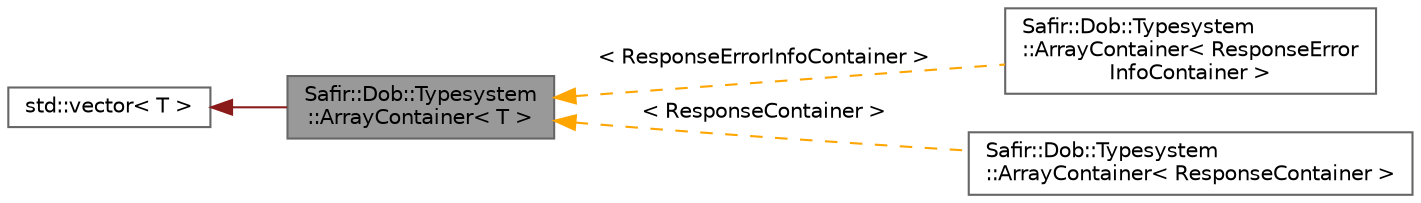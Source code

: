 digraph "Safir::Dob::Typesystem::ArrayContainer&lt; T &gt;"
{
 // LATEX_PDF_SIZE
  bgcolor="transparent";
  edge [fontname=Helvetica,fontsize=10,labelfontname=Helvetica,labelfontsize=10];
  node [fontname=Helvetica,fontsize=10,shape=box,height=0.2,width=0.4];
  rankdir="LR";
  Node1 [label="Safir::Dob::Typesystem\l::ArrayContainer\< T \>",height=0.2,width=0.4,color="gray40", fillcolor="grey60", style="filled", fontcolor="black",tooltip="STL container for arrays of DOB-containers."];
  Node2 -> Node1 [dir="back",color="firebrick4",style="solid"];
  Node2 [label="std::vector\< T \>",height=0.2,width=0.4,color="gray40", fillcolor="white", style="filled",tooltip=" "];
  Node1 -> Node3 [dir="back",color="orange",style="dashed",label=" \< ResponseErrorInfoContainer \>" ];
  Node3 [label="Safir::Dob::Typesystem\l::ArrayContainer\< ResponseError\lInfoContainer \>",height=0.2,width=0.4,color="gray40", fillcolor="white", style="filled",URL="$a01391.html",tooltip=" "];
  Node1 -> Node4 [dir="back",color="orange",style="dashed",label=" \< ResponseContainer \>" ];
  Node4 [label="Safir::Dob::Typesystem\l::ArrayContainer\< ResponseContainer \>",height=0.2,width=0.4,color="gray40", fillcolor="white", style="filled",URL="$a01391.html",tooltip=" "];
}
